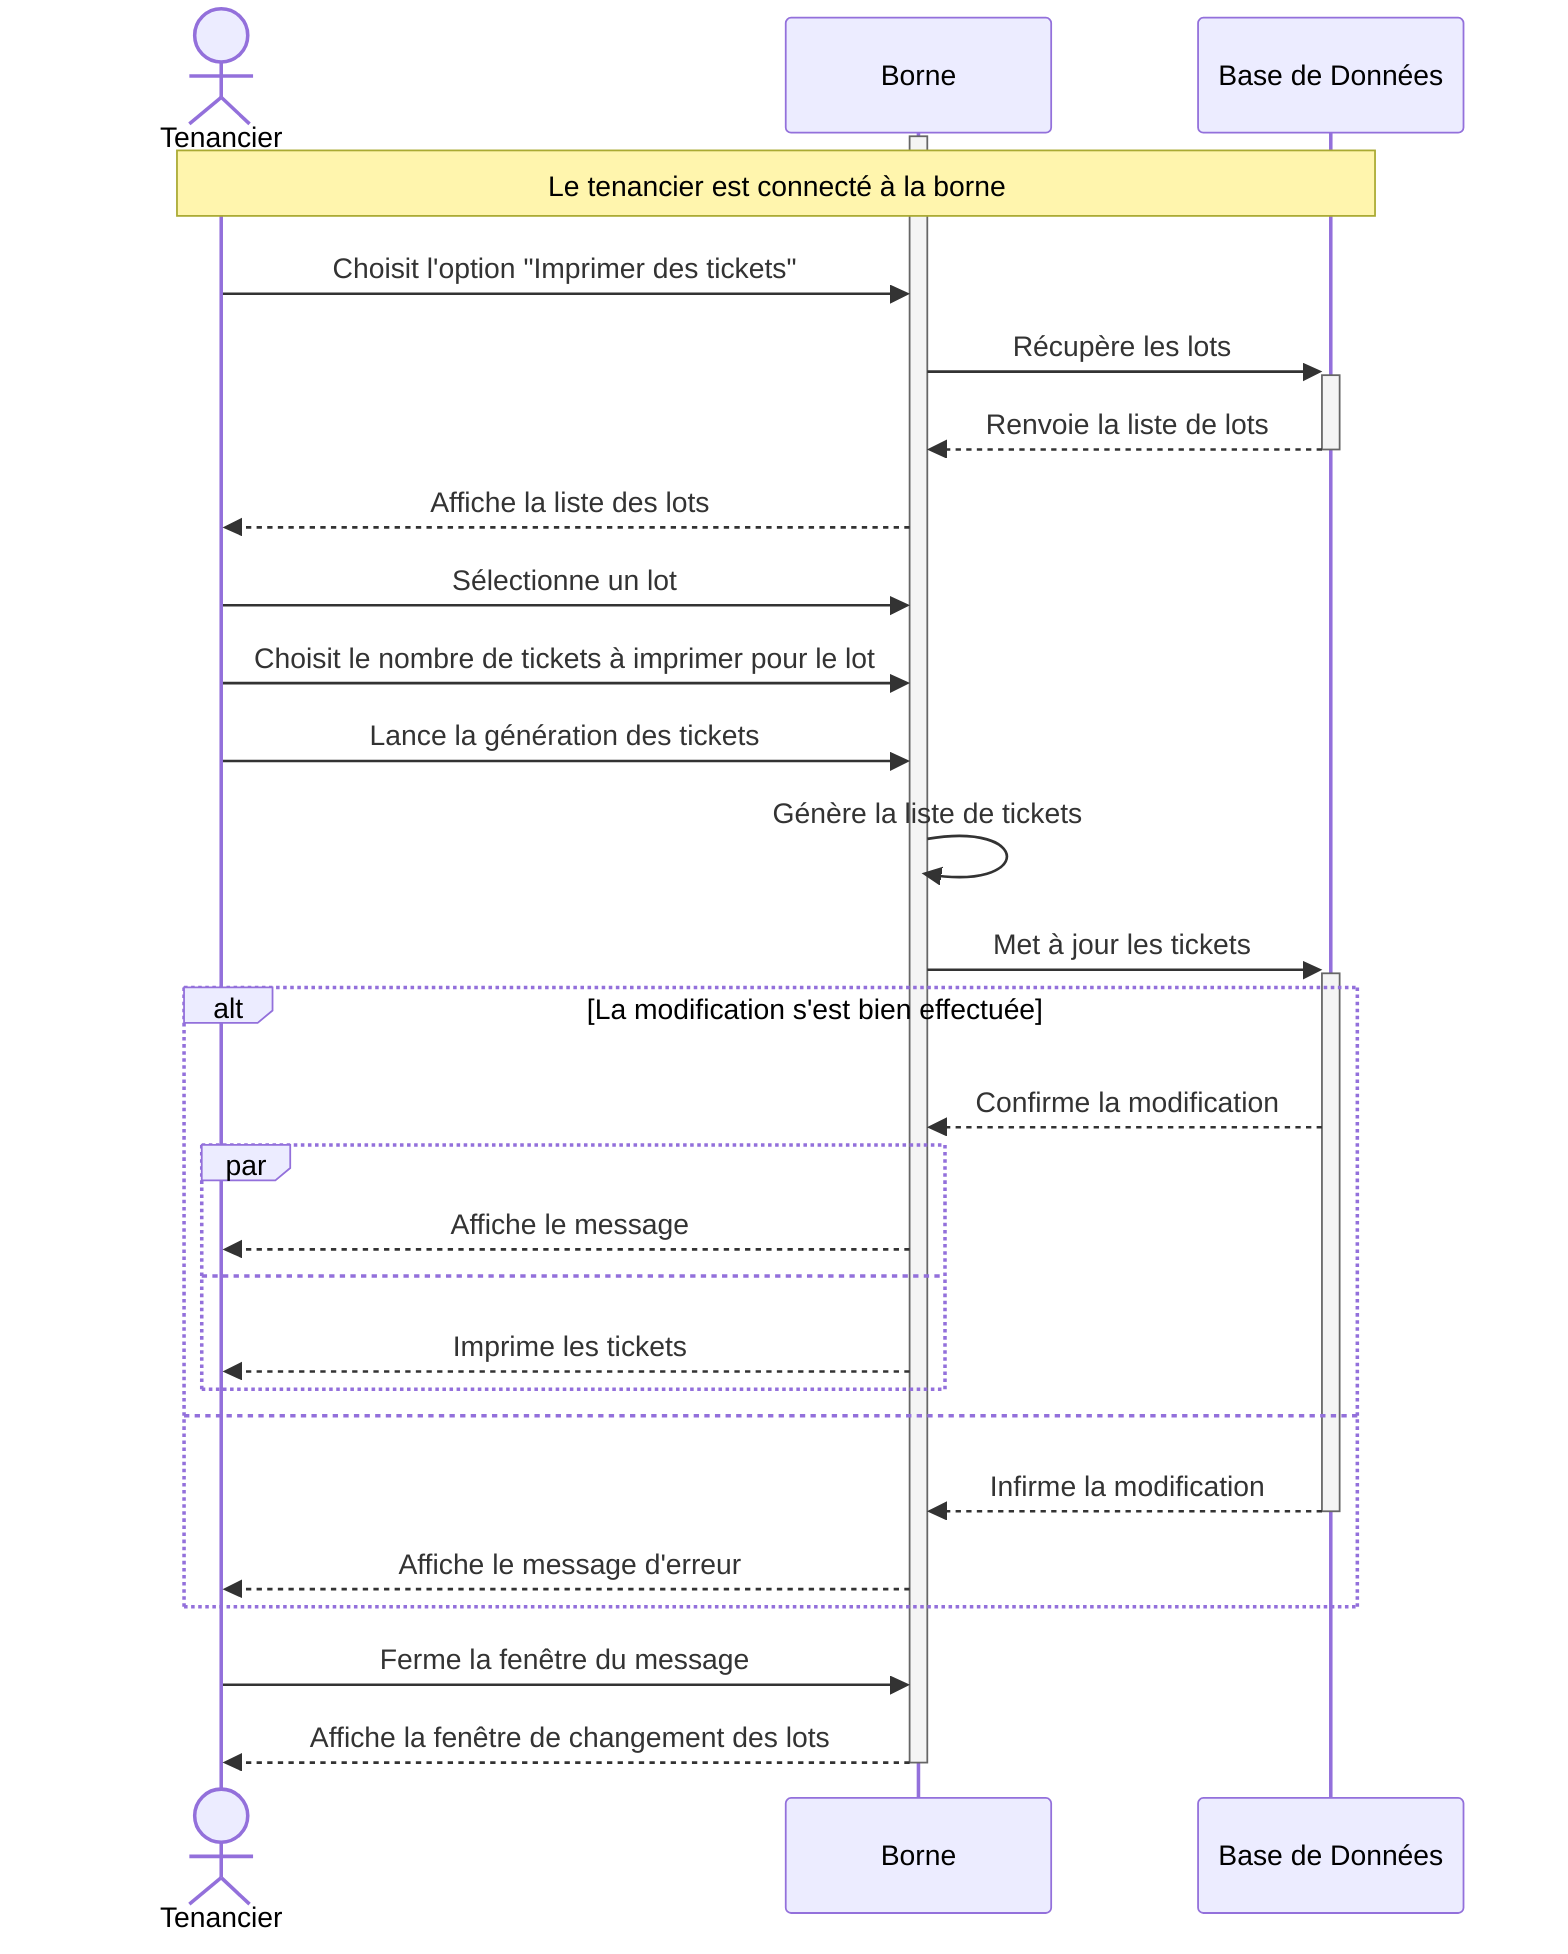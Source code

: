 sequenceDiagram
    actor T as Tenancier
    participant B as Borne
    participant DB as Base de Données
    activate B

    Note over T, DB: Le tenancier est connecté à la borne

    T->>B: Choisit l'option "Imprimer des tickets"
    B->>+DB: Récupère les lots
    DB-->>-B: Renvoie la liste de lots
    B-->>T: Affiche la liste des lots
    T->>B: Sélectionne un lot
    T->>B: Choisit le nombre de tickets à imprimer pour le lot
    T->>B: Lance la génération des tickets

    B->>B: Génère la liste de tickets

    B->>+DB: Met à jour les tickets
    alt La modification s'est bien effectuée
        DB-->>B: Confirme la modification

        par
            B-->>T: Affiche le message
        and
            B-->>T: Imprime les tickets
        end
    else
        DB-->>-B: Infirme la modification
        B-->>T: Affiche le message d'erreur
    end

    T->>B: Ferme la fenêtre du message
    B-->>T: Affiche la fenêtre de changement des lots

    deactivate B